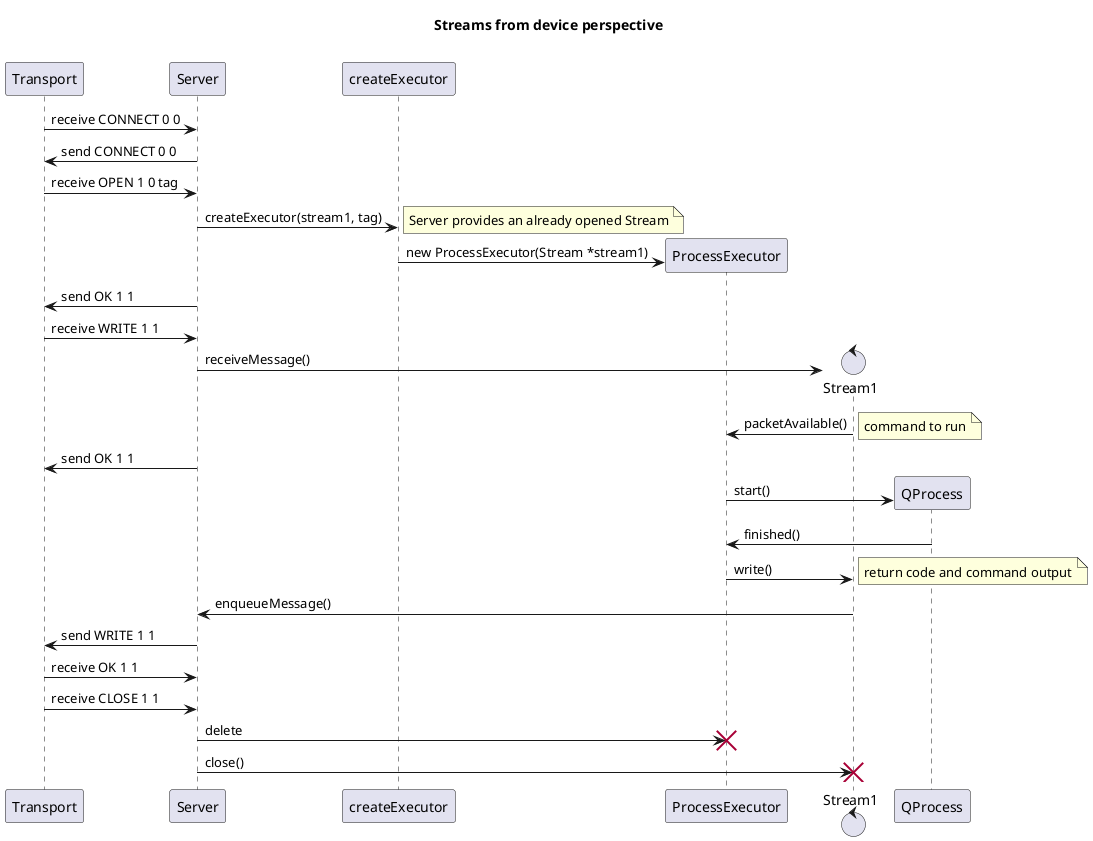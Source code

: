 @startuml

title Streams from device perspective

Transport -> Server : receive CONNECT 0 0
Transport <- Server : send CONNECT 0 0
Transport -> Server : receive OPEN 1 0 tag
Server -> createExecutor : createExecutor(stream1, tag)
note right: Server provides an already opened Stream
create ProcessExecutor
createExecutor -> ProcessExecutor : new ProcessExecutor(Stream *stream1)
Transport <- Server : send OK 1 1
Transport -> Server : receive WRITE 1 1
create control Stream1
Server -> Stream1 : receiveMessage()
Stream1 -> ProcessExecutor : packetAvailable()
note right: command to run
Transport <- Server : send OK 1 1
create QProcess
ProcessExecutor -> QProcess : start()
ProcessExecutor <- QProcess : finished()
Stream1 <- ProcessExecutor : write()
note right: return code and command output
Server <- Stream1 : enqueueMessage()
Transport <- Server : send WRITE 1 1
Transport -> Server : receive OK 1 1
Transport -> Server : receive CLOSE 1 1
Server -> ProcessExecutor : delete
destroy ProcessExecutor
Server -> Stream1 : close()
destroy Stream1

@enduml
